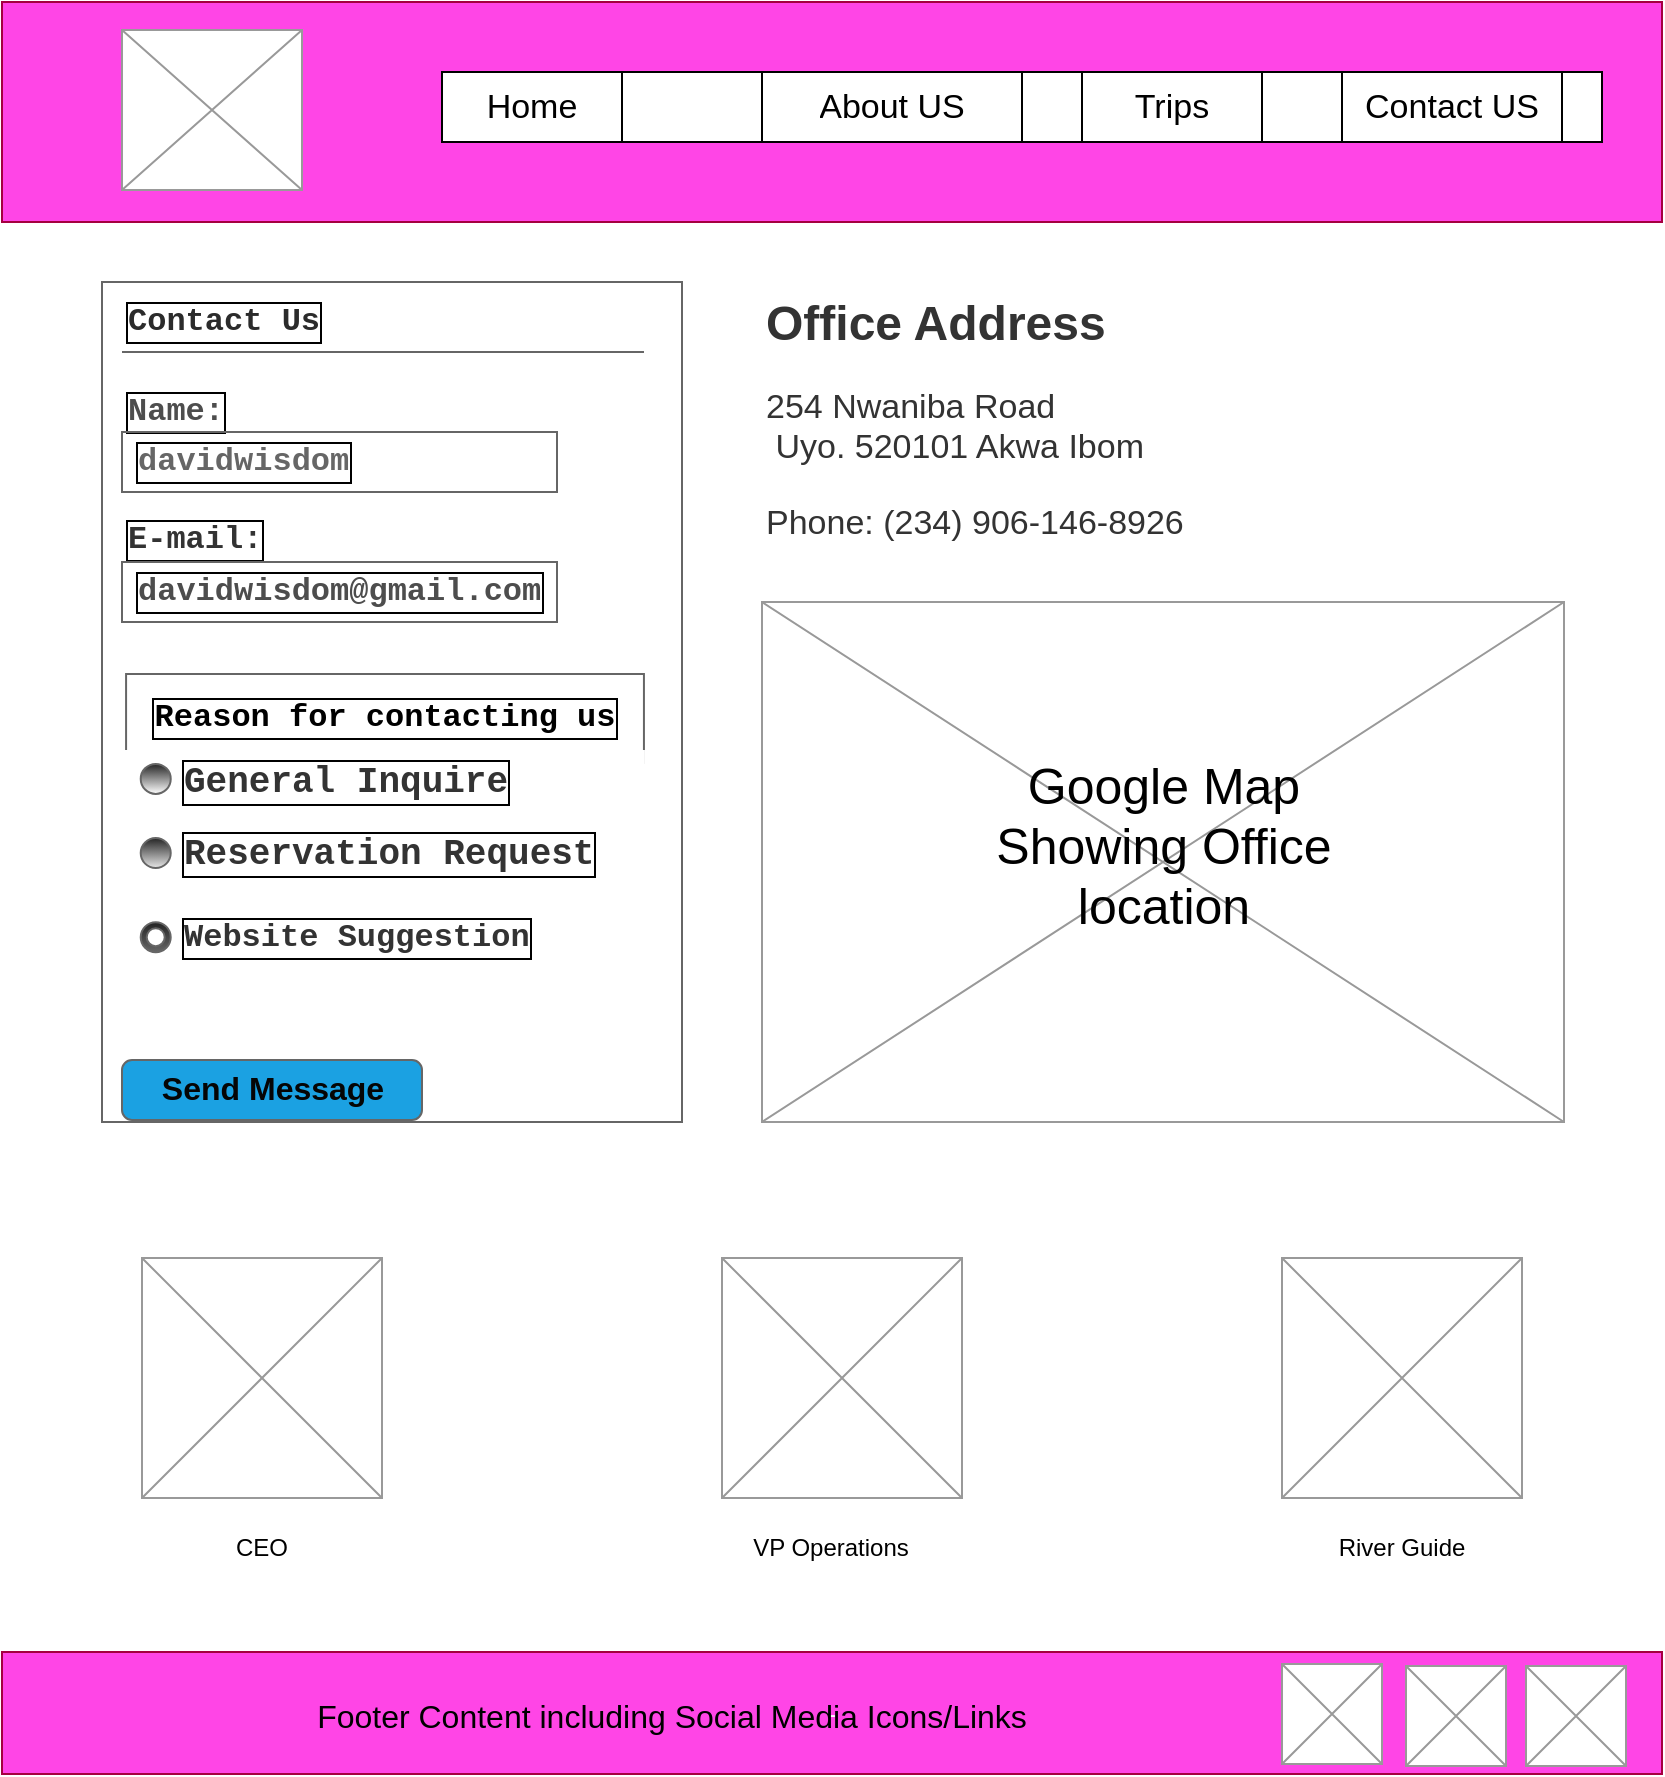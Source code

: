 <mxfile version="24.7.17" pages="2">
  <diagram id="qw1s5JMoIq3aSBiN2zCQ" name="Contact Us">
    <mxGraphModel dx="1050" dy="621" grid="1" gridSize="10" guides="1" tooltips="1" connect="1" arrows="1" fold="1" page="1" pageScale="1" pageWidth="850" pageHeight="1100" math="0" shadow="0">
      <root>
        <mxCell id="0" />
        <mxCell id="1" parent="0" />
        <mxCell id="f1UOfsJEIHPRo8w3NcmB-2" value="-" style="rounded=0;whiteSpace=wrap;html=1;fillColor=#FF45E6;fontColor=#ffffff;strokeColor=#A50040;" vertex="1" parent="1">
          <mxGeometry x="10" y="10" width="830" height="110" as="geometry" />
        </mxCell>
        <mxCell id="f1UOfsJEIHPRo8w3NcmB-3" value="" style="verticalLabelPosition=bottom;shadow=0;dashed=0;align=center;html=1;verticalAlign=top;strokeWidth=1;shape=mxgraph.mockup.graphics.simpleIcon;strokeColor=#999999;" vertex="1" parent="1">
          <mxGeometry x="70" y="24" width="90" height="80" as="geometry" />
        </mxCell>
        <mxCell id="f1UOfsJEIHPRo8w3NcmB-17" value="" style="swimlane;shape=mxgraph.bootstrap.anchor;childLayout=stackLayout;horizontal=0;startSize=0;horizontalStack=1;resizeParent=1;resizeParentMax=0;resizeLast=0;collapsible=0;marginBottom=0;whiteSpace=wrap;html=1;" vertex="1" parent="1">
          <mxGeometry x="230" y="45" width="90" height="35" as="geometry" />
        </mxCell>
        <mxCell id="f1UOfsJEIHPRo8w3NcmB-18" value="Home" style="text;strokeColor=inherit;align=center;verticalAlign=middle;spacingLeft=10;spacingRight=10;overflow=hidden;points=[[0,0.5],[1,0.5]];portConstraint=eastwest;rotatable=0;whiteSpace=wrap;html=1;fillColor=inherit;fontColor=inherit;fontSize=17;" vertex="1" parent="f1UOfsJEIHPRo8w3NcmB-17">
          <mxGeometry width="90" height="35" as="geometry" />
        </mxCell>
        <mxCell id="f1UOfsJEIHPRo8w3NcmB-34" value="" style="text;strokeColor=inherit;align=center;verticalAlign=middle;spacingLeft=10;spacingRight=10;overflow=hidden;points=[[0,0.5],[1,0.5]];portConstraint=eastwest;rotatable=0;whiteSpace=wrap;html=1;fillColor=inherit;fontColor=inherit;fontSize=17;" vertex="1" parent="1">
          <mxGeometry x="320" y="45" width="490" height="35" as="geometry" />
        </mxCell>
        <mxCell id="f1UOfsJEIHPRo8w3NcmB-21" value="Contact US" style="text;strokeColor=inherit;align=center;verticalAlign=middle;spacingLeft=10;spacingRight=10;overflow=hidden;points=[[0,0.5],[1,0.5]];portConstraint=eastwest;rotatable=0;whiteSpace=wrap;html=1;fillColor=inherit;fontColor=inherit;fontSize=17;" vertex="1" parent="1">
          <mxGeometry x="680" y="45" width="110" height="35" as="geometry" />
        </mxCell>
        <mxCell id="f1UOfsJEIHPRo8w3NcmB-20" value="Trips" style="text;strokeColor=inherit;align=center;verticalAlign=middle;spacingLeft=10;spacingRight=10;overflow=hidden;points=[[0,0.5],[1,0.5]];portConstraint=eastwest;rotatable=0;whiteSpace=wrap;html=1;fillColor=inherit;fontColor=inherit;fontSize=17;" vertex="1" parent="1">
          <mxGeometry x="550" y="45" width="90" height="35" as="geometry" />
        </mxCell>
        <mxCell id="f1UOfsJEIHPRo8w3NcmB-19" value="About US" style="text;strokeColor=inherit;align=center;verticalAlign=middle;spacingLeft=10;spacingRight=10;overflow=hidden;points=[[0,0.5],[1,0.5]];portConstraint=eastwest;rotatable=0;whiteSpace=wrap;html=1;fillColor=inherit;fontColor=inherit;fontSize=17;" vertex="1" parent="1">
          <mxGeometry x="390" y="45" width="130" height="35" as="geometry" />
        </mxCell>
        <mxCell id="f1UOfsJEIHPRo8w3NcmB-86" value="" style="strokeWidth=1;shadow=0;dashed=0;align=center;html=1;shape=mxgraph.mockup.forms.rrect;rSize=0;strokeColor=#666666;fillColor=none;fontFamily=Courier New;fontSize=16;labelBorderColor=none;" vertex="1" parent="1">
          <mxGeometry x="60" y="150" width="290" height="420" as="geometry" />
        </mxCell>
        <mxCell id="f1UOfsJEIHPRo8w3NcmB-87" value="&lt;b style=&quot;&quot;&gt;&lt;font color=&quot;#2b2b2b&quot;&gt;Contact Us&lt;/font&gt;&lt;/b&gt;" style="strokeWidth=1;shadow=0;dashed=0;align=center;html=1;shape=mxgraph.mockup.forms.anchor;fontSize=16;fontColor=#666666;align=left;resizeWidth=1;spacingLeft=0;fontFamily=Courier New;strokeColor=#666666;labelBorderColor=default;" vertex="1" parent="f1UOfsJEIHPRo8w3NcmB-86">
          <mxGeometry width="145" height="20" relative="1" as="geometry">
            <mxPoint x="10" y="10" as="offset" />
          </mxGeometry>
        </mxCell>
        <mxCell id="f1UOfsJEIHPRo8w3NcmB-88" value="" style="shape=line;strokeColor=#666666;strokeWidth=1;html=1;resizeWidth=1;fontFamily=Courier New;fontSize=16;labelBorderColor=default;" vertex="1" parent="f1UOfsJEIHPRo8w3NcmB-86">
          <mxGeometry width="261" height="10" relative="1" as="geometry">
            <mxPoint x="10" y="30" as="offset" />
          </mxGeometry>
        </mxCell>
        <mxCell id="f1UOfsJEIHPRo8w3NcmB-89" value="&lt;b style=&quot;&quot;&gt;&lt;font color=&quot;#4d4d4d&quot;&gt;Name:&lt;/font&gt;&lt;/b&gt;" style="strokeWidth=1;shadow=0;dashed=0;align=center;html=1;shape=mxgraph.mockup.forms.anchor;fontSize=16;fontColor=#666666;align=left;resizeWidth=1;spacingLeft=0;fontFamily=Courier New;strokeColor=none;labelBorderColor=default;fillColor=default;" vertex="1" parent="f1UOfsJEIHPRo8w3NcmB-86">
          <mxGeometry width="145" height="30" relative="1" as="geometry">
            <mxPoint x="10" y="50" as="offset" />
          </mxGeometry>
        </mxCell>
        <mxCell id="f1UOfsJEIHPRo8w3NcmB-90" value="&lt;b style=&quot;&quot;&gt;davidwisdom&lt;/b&gt;" style="strokeWidth=1;shadow=0;dashed=0;align=center;html=1;shape=mxgraph.mockup.forms.rrect;rSize=0;strokeColor=#666666;fontColor=#666666;align=left;spacingLeft=5;resizeWidth=1;fontFamily=Courier New;fontSize=16;labelBorderColor=default;fillColor=none;" vertex="1" parent="f1UOfsJEIHPRo8w3NcmB-86">
          <mxGeometry width="217.5" height="30" relative="1" as="geometry">
            <mxPoint x="10" y="75" as="offset" />
          </mxGeometry>
        </mxCell>
        <mxCell id="f1UOfsJEIHPRo8w3NcmB-91" value="&lt;b style=&quot;&quot;&gt;&lt;font color=&quot;#333333&quot;&gt;E-mail:&lt;/font&gt;&lt;/b&gt;" style="strokeWidth=1;shadow=0;dashed=0;align=center;html=1;shape=mxgraph.mockup.forms.anchor;fontSize=16;fontColor=#666666;align=left;resizeWidth=1;spacingLeft=0;fontFamily=Courier New;strokeColor=#666666;labelBorderColor=default;" vertex="1" parent="f1UOfsJEIHPRo8w3NcmB-86">
          <mxGeometry width="145" height="40" relative="1" as="geometry">
            <mxPoint x="10" y="109" as="offset" />
          </mxGeometry>
        </mxCell>
        <mxCell id="f1UOfsJEIHPRo8w3NcmB-92" value="&lt;b style=&quot;&quot;&gt;&lt;font color=&quot;#4d4d4d&quot;&gt;davidwisdom@gmail.com&lt;/font&gt;&lt;/b&gt;" style="strokeWidth=1;shadow=0;dashed=0;align=center;html=1;shape=mxgraph.mockup.forms.rrect;rSize=0;strokeColor=#666666;fontColor=#666666;align=left;spacingLeft=5;resizeWidth=1;fontFamily=Courier New;fontSize=16;labelBorderColor=default;fillColor=none;" vertex="1" parent="f1UOfsJEIHPRo8w3NcmB-86">
          <mxGeometry width="217.5" height="30" relative="1" as="geometry">
            <mxPoint x="10" y="140" as="offset" />
          </mxGeometry>
        </mxCell>
        <mxCell id="f1UOfsJEIHPRo8w3NcmB-97" value="&lt;font face=&quot;Helvetica&quot; style=&quot;font-size: 16px;&quot; color=&quot;#050505&quot;&gt;Send Message&lt;/font&gt;" style="strokeWidth=1;shadow=0;dashed=0;align=center;html=1;shape=mxgraph.mockup.forms.rrect;rSize=5;strokeColor=#666666;fontColor=#ffffff;fillColor=#1ba1e2;fontSize=16;fontStyle=1;fontFamily=Courier New;labelBorderColor=none;" vertex="1" parent="f1UOfsJEIHPRo8w3NcmB-86">
          <mxGeometry y="1" width="150" height="30" relative="1" as="geometry">
            <mxPoint x="10" y="-31" as="offset" />
          </mxGeometry>
        </mxCell>
        <mxCell id="f1UOfsJEIHPRo8w3NcmB-109" value="" style="shape=ellipse;resizable=0;fillColor=#242424;strokeColor=#666666;gradientColor=#666666;html=1;fontFamily=Courier New;fontSize=16;labelBorderColor=default;" vertex="1" parent="f1UOfsJEIHPRo8w3NcmB-86">
          <mxGeometry x="19.679" y="272.621" width="15" height="15" as="geometry" />
        </mxCell>
        <mxCell id="f1UOfsJEIHPRo8w3NcmB-98" value="Reason for contacting us" style="text;html=1;align=center;verticalAlign=middle;whiteSpace=wrap;rounded=0;fontStyle=1;strokeColor=#666666;fontFamily=Courier New;fontSize=16;labelBorderColor=default;" vertex="1" parent="f1UOfsJEIHPRo8w3NcmB-86">
          <mxGeometry x="12.04" y="196" width="258.93" height="44.466" as="geometry" />
        </mxCell>
        <mxCell id="f1UOfsJEIHPRo8w3NcmB-99" value="" style="swimlane;strokeColor=none;swimlaneFillColor=#FFFFFF;fillColor=none;fontColor=#666666;fontStyle=0;childLayout=stackLayout;horizontal=1;startSize=0;horizontalStack=0;resizeParent=1;resizeParentMax=0;resizeLast=0;collapsible=0;marginBottom=0;whiteSpace=wrap;html=1;fontFamily=Courier New;fontSize=16;labelBorderColor=default;" vertex="1" parent="f1UOfsJEIHPRo8w3NcmB-86">
          <mxGeometry x="11.36" y="234.01" width="260" height="115.99" as="geometry" />
        </mxCell>
        <mxCell id="KJDU9xDknnMMYxSU952J-9" value="" style="group" vertex="1" connectable="0" parent="f1UOfsJEIHPRo8w3NcmB-99">
          <mxGeometry width="260" height="115.99" as="geometry" />
        </mxCell>
        <mxCell id="f1UOfsJEIHPRo8w3NcmB-100" value="&lt;font color=&quot;#333333&quot; size=&quot;1&quot;&gt;&lt;b style=&quot;font-size: 18px;&quot;&gt;General Inquire&lt;/b&gt;&lt;/font&gt;" style="text;strokeColor=none;align=left;verticalAlign=middle;spacingLeft=27;spacingRight=10;overflow=hidden;points=[[0,0.5],[1,0.5]];portConstraint=eastwest;rotatable=0;whiteSpace=wrap;html=1;fillColor=default;fontColor=inherit;fontSize=16;fontFamily=Courier New;labelBorderColor=default;" vertex="1" parent="KJDU9xDknnMMYxSU952J-9">
          <mxGeometry width="260" height="31.798" as="geometry" />
        </mxCell>
        <mxCell id="f1UOfsJEIHPRo8w3NcmB-102" value="&lt;font color=&quot;#333333&quot; style=&quot;font-size: 18px;&quot;&gt;&lt;span style=&quot;font-size: 18px;&quot;&gt;&lt;b style=&quot;&quot;&gt;Reservation Request&lt;/b&gt;&lt;/span&gt;&lt;/font&gt;" style="text;strokeColor=none;align=left;verticalAlign=middle;spacingLeft=27;spacingRight=10;overflow=hidden;points=[[0,0.5],[1,0.5]];portConstraint=eastwest;rotatable=0;whiteSpace=wrap;html=1;rSize=5;fillColor=default;fontColor=inherit;fontSize=18;fontFamily=Courier New;labelBorderColor=default;" vertex="1" parent="KJDU9xDknnMMYxSU952J-9">
          <mxGeometry y="31.798" width="260" height="39.4" as="geometry" />
        </mxCell>
        <mxCell id="f1UOfsJEIHPRo8w3NcmB-103" value="" style="shape=ellipse;resizable=0;fillColor=#242424;strokeColor=#666666;gradientColor=#E6E6E6;html=1;fontFamily=Courier New;fontSize=16;labelBorderColor=default;" vertex="1" parent="f1UOfsJEIHPRo8w3NcmB-102">
          <mxGeometry y="0.5" width="15" height="15" relative="1" as="geometry">
            <mxPoint x="8" y="-7.5" as="offset" />
          </mxGeometry>
        </mxCell>
        <mxCell id="f1UOfsJEIHPRo8w3NcmB-104" value="&lt;font color=&quot;#333333&quot; style=&quot;font-size: 16px;&quot;&gt;&lt;b style=&quot;&quot;&gt;Website Suggestion&lt;/b&gt;&lt;/font&gt;" style="text;strokeColor=none;align=left;verticalAlign=middle;spacingLeft=27;spacingRight=10;overflow=hidden;points=[[0,0.5],[1,0.5]];portConstraint=eastwest;rotatable=0;whiteSpace=wrap;html=1;rSize=5;fillColor=default;fontColor=#008CFF;fontSize=16;fontFamily=Courier New;labelBorderColor=default;" vertex="1" parent="KJDU9xDknnMMYxSU952J-9">
          <mxGeometry y="71.198" width="260" height="44.792" as="geometry" />
        </mxCell>
        <mxCell id="f1UOfsJEIHPRo8w3NcmB-105" value="" style="shape=ellipse;resizable=0;fillColor=#242424;gradientColor=#666666;strokeColor=#666666;html=1;fontFamily=Courier New;fontSize=16;labelBorderColor=default;" vertex="1" parent="f1UOfsJEIHPRo8w3NcmB-104">
          <mxGeometry y="0.5" width="15" height="15" relative="1" as="geometry">
            <mxPoint x="8" y="-7.5" as="offset" />
          </mxGeometry>
        </mxCell>
        <mxCell id="f1UOfsJEIHPRo8w3NcmB-106" value="" style="shape=ellipse;resizable=0;fillColor=#FFFFFF;strokeColor=#666666;html=1;fontFamily=Courier New;fontSize=16;labelBorderColor=default;" vertex="1" parent="f1UOfsJEIHPRo8w3NcmB-105">
          <mxGeometry x="0.2" y="0.2" width="9" height="9" relative="1" as="geometry" />
        </mxCell>
        <mxCell id="f1UOfsJEIHPRo8w3NcmB-132" value="" style="group" vertex="1" connectable="0" parent="1">
          <mxGeometry x="390" y="310" width="401" height="260" as="geometry" />
        </mxCell>
        <mxCell id="f1UOfsJEIHPRo8w3NcmB-129" value="" style="verticalLabelPosition=bottom;shadow=0;dashed=0;align=center;html=1;verticalAlign=top;strokeWidth=1;shape=mxgraph.mockup.graphics.simpleIcon;strokeColor=#999999;" vertex="1" parent="f1UOfsJEIHPRo8w3NcmB-132">
          <mxGeometry width="401" height="260" as="geometry" />
        </mxCell>
        <mxCell id="f1UOfsJEIHPRo8w3NcmB-130" value="&lt;font style=&quot;font-size: 25px;&quot;&gt;Google Map Showing Office location&lt;/font&gt;" style="text;html=1;align=center;verticalAlign=middle;whiteSpace=wrap;rounded=0;fontSize=25;" vertex="1" parent="f1UOfsJEIHPRo8w3NcmB-132">
          <mxGeometry x="110" y="80" width="181.89" height="81.33" as="geometry" />
        </mxCell>
        <mxCell id="f1UOfsJEIHPRo8w3NcmB-133" value="&lt;h1 style=&quot;margin-top: 0px;&quot;&gt;&lt;font color=&quot;#333333&quot;&gt;Office Address&lt;/font&gt;&lt;/h1&gt;&lt;p style=&quot;font-size: 17px;&quot;&gt;&lt;font color=&quot;#333333&quot; style=&quot;font-size: 17px;&quot;&gt;254 Nwaniba Road&amp;nbsp; &amp;nbsp; &amp;nbsp; &amp;nbsp; &amp;nbsp; &amp;nbsp; &amp;nbsp; &amp;nbsp; &amp;nbsp;Uyo. 520101 Akwa Ibom&lt;/font&gt;&lt;/p&gt;&lt;p style=&quot;font-size: 17px;&quot;&gt;&lt;font color=&quot;#333333&quot; style=&quot;font-size: 17px;&quot;&gt;Phone: (234) 906-146-8926&lt;/font&gt;&lt;/p&gt;&lt;p style=&quot;font-size: 17px;&quot;&gt;&lt;span style=&quot;background-color: initial;&quot;&gt;&lt;font color=&quot;#333333&quot; style=&quot;font-size: 17px;&quot;&gt;.&lt;/font&gt;&lt;/span&gt;&lt;/p&gt;" style="text;html=1;whiteSpace=wrap;overflow=hidden;rounded=0;fontColor=#4D4D4D;" vertex="1" parent="1">
          <mxGeometry x="390" y="150" width="250" height="140" as="geometry" />
        </mxCell>
        <mxCell id="f1UOfsJEIHPRo8w3NcmB-134" value="" style="verticalLabelPosition=bottom;shadow=0;dashed=0;align=center;html=1;verticalAlign=top;strokeWidth=1;shape=mxgraph.mockup.graphics.simpleIcon;strokeColor=#999999;flipV=1;" vertex="1" parent="1">
          <mxGeometry x="80" y="638" width="120" height="120" as="geometry" />
        </mxCell>
        <mxCell id="f1UOfsJEIHPRo8w3NcmB-137" value="" style="verticalLabelPosition=bottom;shadow=0;dashed=0;align=center;html=1;verticalAlign=top;strokeWidth=1;shape=mxgraph.mockup.graphics.simpleIcon;strokeColor=#999999;flipV=1;" vertex="1" parent="1">
          <mxGeometry x="370" y="638" width="120" height="120" as="geometry" />
        </mxCell>
        <mxCell id="f1UOfsJEIHPRo8w3NcmB-138" value="" style="verticalLabelPosition=bottom;shadow=0;dashed=0;align=center;html=1;verticalAlign=top;strokeWidth=1;shape=mxgraph.mockup.graphics.simpleIcon;strokeColor=#999999;flipV=1;" vertex="1" parent="1">
          <mxGeometry x="650" y="638" width="120" height="120" as="geometry" />
        </mxCell>
        <mxCell id="f1UOfsJEIHPRo8w3NcmB-139" value="CEO" style="text;html=1;align=center;verticalAlign=middle;whiteSpace=wrap;rounded=0;" vertex="1" parent="1">
          <mxGeometry x="110" y="768" width="60" height="30" as="geometry" />
        </mxCell>
        <mxCell id="f1UOfsJEIHPRo8w3NcmB-140" value="VP Operations" style="text;html=1;align=center;verticalAlign=middle;whiteSpace=wrap;rounded=0;" vertex="1" parent="1">
          <mxGeometry x="382" y="768" width="85" height="30" as="geometry" />
        </mxCell>
        <mxCell id="f1UOfsJEIHPRo8w3NcmB-141" value="River Guide" style="text;html=1;align=center;verticalAlign=middle;whiteSpace=wrap;rounded=0;" vertex="1" parent="1">
          <mxGeometry x="671" y="768" width="78" height="30" as="geometry" />
        </mxCell>
        <mxCell id="f1UOfsJEIHPRo8w3NcmB-142" value="" style="group" vertex="1" connectable="0" parent="1">
          <mxGeometry x="10" y="835" width="830" height="61" as="geometry" />
        </mxCell>
        <mxCell id="f1UOfsJEIHPRo8w3NcmB-35" value="-" style="rounded=0;whiteSpace=wrap;html=1;fillColor=#FF45E6;fontColor=#ffffff;strokeColor=#A50040;" vertex="1" parent="f1UOfsJEIHPRo8w3NcmB-142">
          <mxGeometry width="830" height="61" as="geometry" />
        </mxCell>
        <mxCell id="f1UOfsJEIHPRo8w3NcmB-36" value="" style="verticalLabelPosition=bottom;shadow=0;dashed=0;align=center;html=1;verticalAlign=top;strokeWidth=1;shape=mxgraph.mockup.graphics.simpleIcon;strokeColor=#999999;" vertex="1" parent="f1UOfsJEIHPRo8w3NcmB-142">
          <mxGeometry x="640" y="6" width="50" height="50" as="geometry" />
        </mxCell>
        <mxCell id="f1UOfsJEIHPRo8w3NcmB-37" value="" style="verticalLabelPosition=bottom;shadow=0;dashed=0;align=center;html=1;verticalAlign=top;strokeWidth=1;shape=mxgraph.mockup.graphics.simpleIcon;strokeColor=#999999;" vertex="1" parent="f1UOfsJEIHPRo8w3NcmB-142">
          <mxGeometry x="702" y="7" width="50" height="50" as="geometry" />
        </mxCell>
        <mxCell id="f1UOfsJEIHPRo8w3NcmB-38" value="" style="verticalLabelPosition=bottom;shadow=0;dashed=0;align=center;html=1;verticalAlign=top;strokeWidth=1;shape=mxgraph.mockup.graphics.simpleIcon;strokeColor=#999999;" vertex="1" parent="f1UOfsJEIHPRo8w3NcmB-142">
          <mxGeometry x="762" y="7" width="50" height="50" as="geometry" />
        </mxCell>
        <mxCell id="f1UOfsJEIHPRo8w3NcmB-39" value="Footer Content including Social Media Icons/Links" style="text;html=1;align=center;verticalAlign=middle;whiteSpace=wrap;rounded=0;fontColor=#000000;fontStyle=0;fontSize=16;" vertex="1" parent="f1UOfsJEIHPRo8w3NcmB-142">
          <mxGeometry x="110" y="17" width="450" height="30" as="geometry" />
        </mxCell>
        <mxCell id="KJDU9xDknnMMYxSU952J-4" value="" style="shape=ellipse;resizable=0;fillColor=#242424;strokeColor=#666666;gradientColor=#FFFFFF;html=1;fontFamily=Courier New;fontSize=16;labelBorderColor=default;" vertex="1" parent="1">
          <mxGeometry x="79.364" y="390.948" width="15" height="15" as="geometry" />
        </mxCell>
      </root>
    </mxGraphModel>
  </diagram>
  <diagram id="z5aPEqwJHYDvt9jQCqKJ" name="Trips">
    <mxGraphModel dx="1050" dy="621" grid="1" gridSize="10" guides="1" tooltips="1" connect="1" arrows="1" fold="1" page="1" pageScale="1" pageWidth="850" pageHeight="1100" math="0" shadow="0">
      <root>
        <mxCell id="0" />
        <mxCell id="1" parent="0" />
        <mxCell id="hCHEpKqkdMWaI6yBJDyU-1" value="-" style="rounded=0;whiteSpace=wrap;html=1;fillColor=#FF45E6;fontColor=#ffffff;strokeColor=#A50040;" vertex="1" parent="1">
          <mxGeometry x="10" y="10" width="830" height="110" as="geometry" />
        </mxCell>
        <mxCell id="hCHEpKqkdMWaI6yBJDyU-2" value="" style="verticalLabelPosition=bottom;shadow=0;dashed=0;align=center;html=1;verticalAlign=top;strokeWidth=1;shape=mxgraph.mockup.graphics.simpleIcon;strokeColor=#999999;" vertex="1" parent="1">
          <mxGeometry x="70" y="24" width="90" height="80" as="geometry" />
        </mxCell>
        <mxCell id="hCHEpKqkdMWaI6yBJDyU-3" value="" style="swimlane;shape=mxgraph.bootstrap.anchor;childLayout=stackLayout;horizontal=0;startSize=0;horizontalStack=1;resizeParent=1;resizeParentMax=0;resizeLast=0;collapsible=0;marginBottom=0;whiteSpace=wrap;html=1;" vertex="1" parent="1">
          <mxGeometry x="230" y="45" width="90" height="35" as="geometry" />
        </mxCell>
        <mxCell id="hCHEpKqkdMWaI6yBJDyU-4" value="Home" style="text;strokeColor=inherit;align=center;verticalAlign=middle;spacingLeft=10;spacingRight=10;overflow=hidden;points=[[0,0.5],[1,0.5]];portConstraint=eastwest;rotatable=0;whiteSpace=wrap;html=1;fillColor=inherit;fontColor=inherit;fontSize=17;" vertex="1" parent="hCHEpKqkdMWaI6yBJDyU-3">
          <mxGeometry width="90" height="35" as="geometry" />
        </mxCell>
        <mxCell id="hCHEpKqkdMWaI6yBJDyU-5" value="" style="text;strokeColor=inherit;align=center;verticalAlign=middle;spacingLeft=10;spacingRight=10;overflow=hidden;points=[[0,0.5],[1,0.5]];portConstraint=eastwest;rotatable=0;whiteSpace=wrap;html=1;fillColor=inherit;fontColor=inherit;fontSize=17;" vertex="1" parent="1">
          <mxGeometry x="320" y="45" width="490" height="35" as="geometry" />
        </mxCell>
        <mxCell id="hCHEpKqkdMWaI6yBJDyU-6" value="Contact US" style="text;strokeColor=inherit;align=center;verticalAlign=middle;spacingLeft=10;spacingRight=10;overflow=hidden;points=[[0,0.5],[1,0.5]];portConstraint=eastwest;rotatable=0;whiteSpace=wrap;html=1;fillColor=inherit;fontColor=inherit;fontSize=17;" vertex="1" parent="1">
          <mxGeometry x="680" y="45" width="110" height="35" as="geometry" />
        </mxCell>
        <mxCell id="hCHEpKqkdMWaI6yBJDyU-7" value="Trips" style="text;strokeColor=inherit;align=center;verticalAlign=middle;spacingLeft=10;spacingRight=10;overflow=hidden;points=[[0,0.5],[1,0.5]];portConstraint=eastwest;rotatable=0;whiteSpace=wrap;html=1;fillColor=inherit;fontColor=inherit;fontSize=17;" vertex="1" parent="1">
          <mxGeometry x="550" y="45" width="90" height="35" as="geometry" />
        </mxCell>
        <mxCell id="hCHEpKqkdMWaI6yBJDyU-8" value="About US" style="text;strokeColor=inherit;align=center;verticalAlign=middle;spacingLeft=10;spacingRight=10;overflow=hidden;points=[[0,0.5],[1,0.5]];portConstraint=eastwest;rotatable=0;whiteSpace=wrap;html=1;fillColor=inherit;fontColor=inherit;fontSize=17;" vertex="1" parent="1">
          <mxGeometry x="390" y="45" width="130" height="35" as="geometry" />
        </mxCell>
        <mxCell id="1CxvbeOA5WvHfwm_1MqN-1" value="" style="group" vertex="1" connectable="0" parent="1">
          <mxGeometry x="10" y="1027" width="830" height="61" as="geometry" />
        </mxCell>
        <mxCell id="1CxvbeOA5WvHfwm_1MqN-2" value="-" style="rounded=0;whiteSpace=wrap;html=1;fillColor=#FF45E6;fontColor=#ffffff;strokeColor=#A50040;" vertex="1" parent="1CxvbeOA5WvHfwm_1MqN-1">
          <mxGeometry width="830" height="61" as="geometry" />
        </mxCell>
        <mxCell id="1CxvbeOA5WvHfwm_1MqN-3" value="" style="verticalLabelPosition=bottom;shadow=0;dashed=0;align=center;html=1;verticalAlign=top;strokeWidth=1;shape=mxgraph.mockup.graphics.simpleIcon;strokeColor=#999999;" vertex="1" parent="1CxvbeOA5WvHfwm_1MqN-1">
          <mxGeometry x="640" y="6" width="50" height="50" as="geometry" />
        </mxCell>
        <mxCell id="1CxvbeOA5WvHfwm_1MqN-4" value="" style="verticalLabelPosition=bottom;shadow=0;dashed=0;align=center;html=1;verticalAlign=top;strokeWidth=1;shape=mxgraph.mockup.graphics.simpleIcon;strokeColor=#999999;" vertex="1" parent="1CxvbeOA5WvHfwm_1MqN-1">
          <mxGeometry x="702" y="7" width="50" height="50" as="geometry" />
        </mxCell>
        <mxCell id="1CxvbeOA5WvHfwm_1MqN-5" value="" style="verticalLabelPosition=bottom;shadow=0;dashed=0;align=center;html=1;verticalAlign=top;strokeWidth=1;shape=mxgraph.mockup.graphics.simpleIcon;strokeColor=#999999;" vertex="1" parent="1CxvbeOA5WvHfwm_1MqN-1">
          <mxGeometry x="762" y="7" width="50" height="50" as="geometry" />
        </mxCell>
        <mxCell id="1CxvbeOA5WvHfwm_1MqN-6" value="Footer Content including Social Media Icons/Links" style="text;html=1;align=center;verticalAlign=middle;whiteSpace=wrap;rounded=0;fontColor=#000000;fontStyle=0;fontSize=16;" vertex="1" parent="1CxvbeOA5WvHfwm_1MqN-1">
          <mxGeometry x="110" y="17" width="450" height="30" as="geometry" />
        </mxCell>
      </root>
    </mxGraphModel>
  </diagram>
</mxfile>
